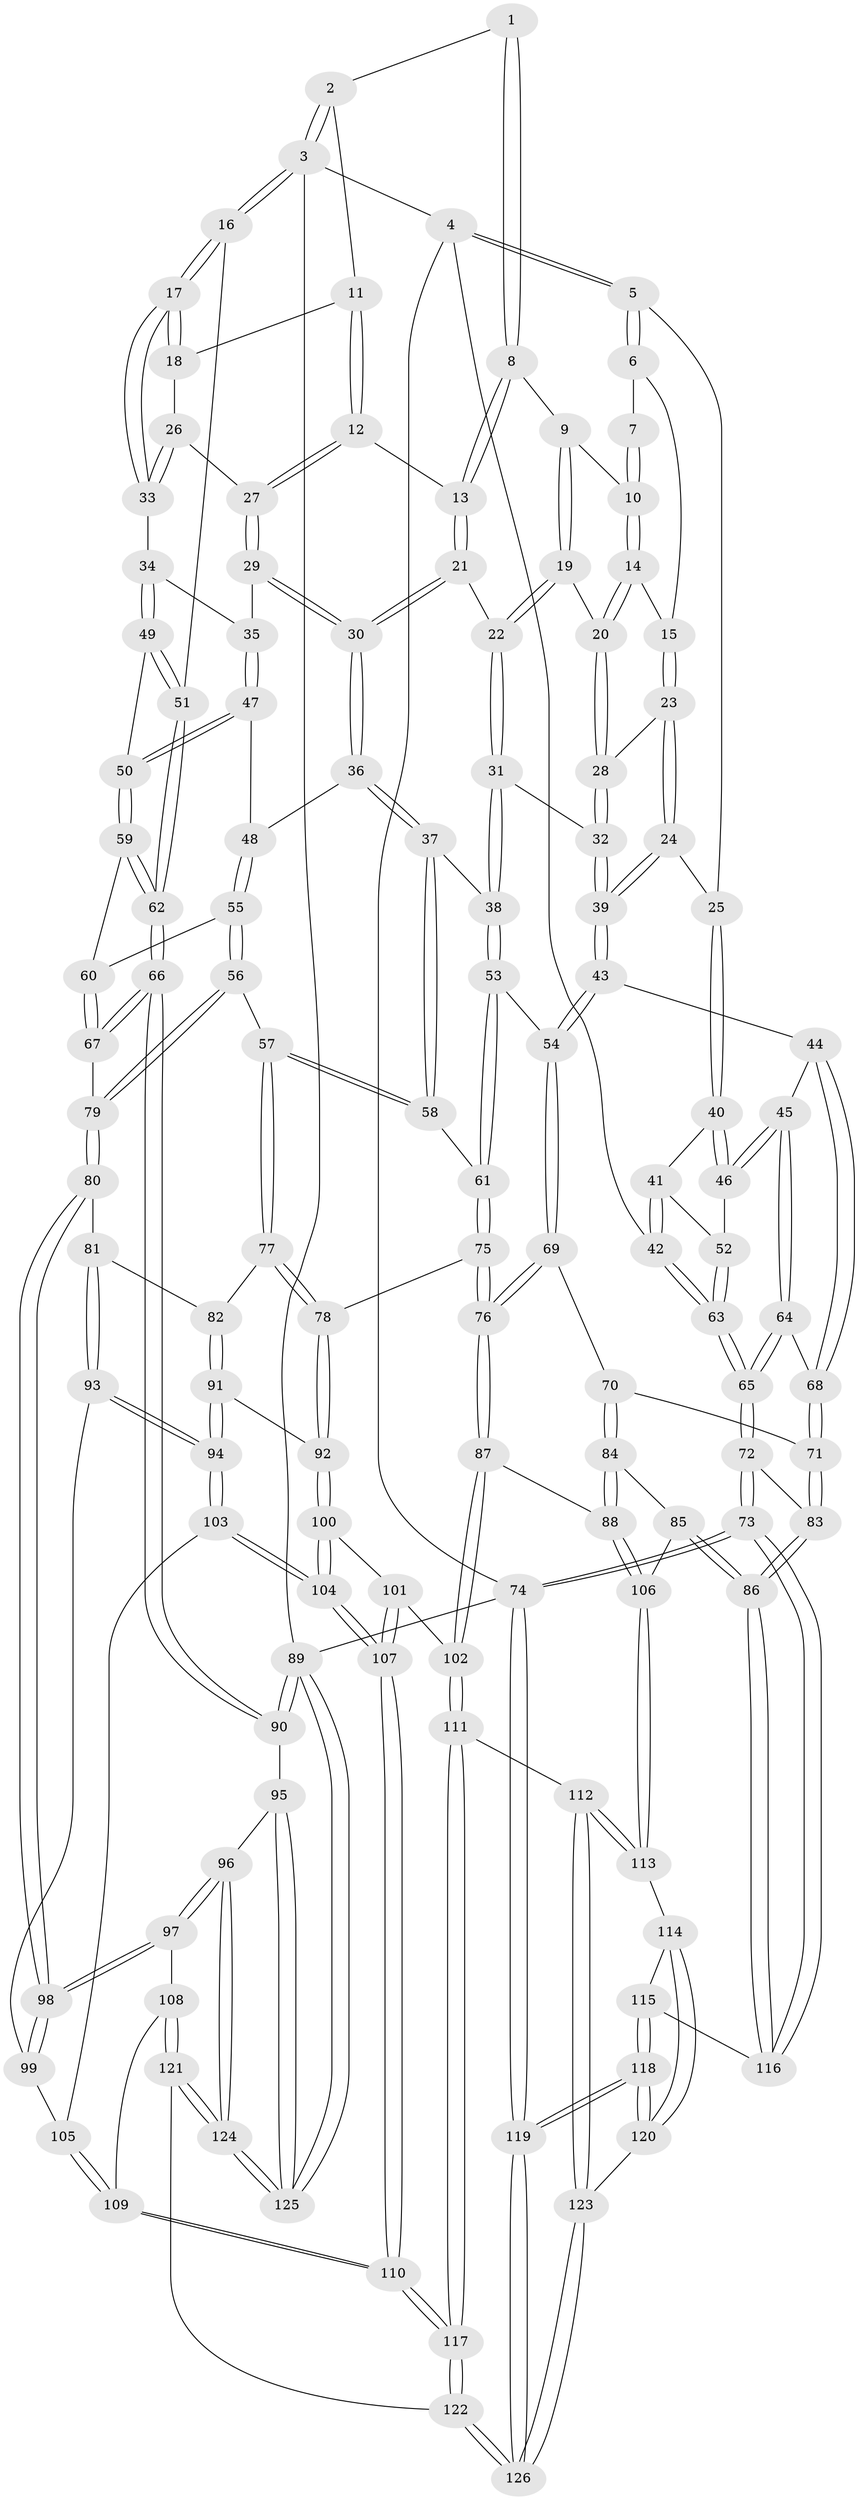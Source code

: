 // Generated by graph-tools (version 1.1) at 2025/38/03/09/25 02:38:37]
// undirected, 126 vertices, 312 edges
graph export_dot {
graph [start="1"]
  node [color=gray90,style=filled];
  1 [pos="+0.6559882698667453+0"];
  2 [pos="+0.8099211836986931+0"];
  3 [pos="+1+0"];
  4 [pos="+0+0"];
  5 [pos="+0+0"];
  6 [pos="+0.2370219023091068+0"];
  7 [pos="+0.4786614694926718+0"];
  8 [pos="+0.6057060208560267+0.036847325580649536"];
  9 [pos="+0.5779123304870905+0.05398631350369187"];
  10 [pos="+0.47212096015054417+0.07570006041985937"];
  11 [pos="+0.7997530526539376+0.058047936038359955"];
  12 [pos="+0.6839689642502936+0.1254533014287804"];
  13 [pos="+0.6469498202593322+0.09882225628700918"];
  14 [pos="+0.4363627220661808+0.09510285354685537"];
  15 [pos="+0.36203979053617824+0.05169086618059302"];
  16 [pos="+1+0.17974019021848908"];
  17 [pos="+1+0.1805661315552188"];
  18 [pos="+0.82114913292124+0.09391585440706389"];
  19 [pos="+0.5282994123625548+0.1915945460437864"];
  20 [pos="+0.44713823477682446+0.1576479581016076"];
  21 [pos="+0.5741039543427259+0.20984892511450837"];
  22 [pos="+0.539989282863389+0.2067591362548279"];
  23 [pos="+0.2869391728252228+0.17025734467569464"];
  24 [pos="+0.25096180909539845+0.18684544610299986"];
  25 [pos="+0.24463877244837529+0.18763238634452295"];
  26 [pos="+0.7925394657382803+0.1924508032325387"];
  27 [pos="+0.70247002322381+0.17296901195168277"];
  28 [pos="+0.4046762605307176+0.21456130949007532"];
  29 [pos="+0.6743754341050757+0.22873452464544122"];
  30 [pos="+0.6353880206037921+0.25197665181975937"];
  31 [pos="+0.49964353089738606+0.29720258744549255"];
  32 [pos="+0.40666133227194856+0.24083430425648772"];
  33 [pos="+0.8261034648343298+0.2377559963352216"];
  34 [pos="+0.8160445450075869+0.2591782951819057"];
  35 [pos="+0.7185006002886738+0.26619896916162306"];
  36 [pos="+0.6269237358296655+0.30297291465002146"];
  37 [pos="+0.5563049552223062+0.35384812988201214"];
  38 [pos="+0.5049409075466698+0.3179727926832148"];
  39 [pos="+0.35680560063568445+0.30756075538613153"];
  40 [pos="+0.1875995544094632+0.25375035620056485"];
  41 [pos="+0.15232858766555168+0.24422309176897194"];
  42 [pos="+0+0"];
  43 [pos="+0.33876348189300565+0.4012408032323047"];
  44 [pos="+0.24311152352278115+0.40055279347357853"];
  45 [pos="+0.21845817261886405+0.3781193854212272"];
  46 [pos="+0.20906653511384077+0.35942618059131204"];
  47 [pos="+0.7188389937083345+0.33935011747128"];
  48 [pos="+0.6888815619638786+0.34658164083998344"];
  49 [pos="+0.8102595086877097+0.3205439189824465"];
  50 [pos="+0.7926409105153667+0.35746227985073326"];
  51 [pos="+1+0.3686415771672657"];
  52 [pos="+0+0.33847101650979705"];
  53 [pos="+0.3571180310920499+0.41079744553580066"];
  54 [pos="+0.35123578828582047+0.40920351231812035"];
  55 [pos="+0.6528077273974225+0.46898240478611775"];
  56 [pos="+0.6496669862350373+0.47118368781516656"];
  57 [pos="+0.6151846898646802+0.48715401418231286"];
  58 [pos="+0.5701651525323034+0.448329919211861"];
  59 [pos="+0.8061154046777022+0.4114209978906581"];
  60 [pos="+0.7843609277104586+0.4444812800106555"];
  61 [pos="+0.4298074656678469+0.46984911605730806"];
  62 [pos="+1+0.45939872869739307"];
  63 [pos="+0+0.38950347167750715"];
  64 [pos="+0+0.4711745513233041"];
  65 [pos="+0+0.4557517303575213"];
  66 [pos="+1+0.5294679308581804"];
  67 [pos="+0.8204059249039154+0.5787851172199621"];
  68 [pos="+0.18373811479987426+0.5570946852117825"];
  69 [pos="+0.3167403255806913+0.5835553046415194"];
  70 [pos="+0.25143890676360703+0.5945956135094695"];
  71 [pos="+0.18428903875524563+0.5589456352349925"];
  72 [pos="+0+0.5716583839390507"];
  73 [pos="+0+0.6855378471682062"];
  74 [pos="+0+1"];
  75 [pos="+0.43846937026070504+0.6040290491107079"];
  76 [pos="+0.4098404716985697+0.6270726155602128"];
  77 [pos="+0.6127603383017426+0.517571619789018"];
  78 [pos="+0.49740140460302723+0.609084406833971"];
  79 [pos="+0.8101916160641742+0.5889127173222318"];
  80 [pos="+0.8019297297342226+0.6007543364014245"];
  81 [pos="+0.7479442170030058+0.613539826217367"];
  82 [pos="+0.6595246674398257+0.6033521486985783"];
  83 [pos="+0.15742244888983706+0.6040273809630511"];
  84 [pos="+0.26477180031532854+0.674508018735932"];
  85 [pos="+0.1734186713675608+0.7125973541491429"];
  86 [pos="+0.10446561567213114+0.727022697539306"];
  87 [pos="+0.3942676130237215+0.6970465630803041"];
  88 [pos="+0.298153684467372+0.7142980706891727"];
  89 [pos="+1+1"];
  90 [pos="+1+0.7265335547662264"];
  91 [pos="+0.6501988304252191+0.6264916925912378"];
  92 [pos="+0.5390327221322629+0.664004275610149"];
  93 [pos="+0.7282176766321723+0.6847218065685796"];
  94 [pos="+0.6499674154689239+0.6968687773329262"];
  95 [pos="+0.9313752874282739+0.8098665040637576"];
  96 [pos="+0.896885728012422+0.8155721824890538"];
  97 [pos="+0.8682857269415237+0.8058222609667147"];
  98 [pos="+0.832686474980452+0.7382512450149131"];
  99 [pos="+0.735835641987602+0.7074824610229372"];
  100 [pos="+0.5411213855827979+0.6773584956830464"];
  101 [pos="+0.504066854454793+0.731570697185518"];
  102 [pos="+0.40677996735861605+0.7216934379011094"];
  103 [pos="+0.6438475933776935+0.7213795058584203"];
  104 [pos="+0.6186176807800262+0.7404292151453896"];
  105 [pos="+0.6965214113406308+0.7432440824306624"];
  106 [pos="+0.2838318775376763+0.7414959183606474"];
  107 [pos="+0.5735473843776926+0.8546619892129136"];
  108 [pos="+0.7944050730055215+0.824886692201131"];
  109 [pos="+0.7529839401091915+0.8175626394638186"];
  110 [pos="+0.5722908405897191+0.8744890385663907"];
  111 [pos="+0.4068520588433155+0.8463932744626141"];
  112 [pos="+0.28282066622977564+0.8725568807767266"];
  113 [pos="+0.2537854891236692+0.8444754668284745"];
  114 [pos="+0.1524155823677653+0.8194403784932499"];
  115 [pos="+0.09746464404532376+0.7846928219317283"];
  116 [pos="+0.07879133514040927+0.7572045695869171"];
  117 [pos="+0.5426467829030316+0.9305201338313892"];
  118 [pos="+0+1"];
  119 [pos="+0+1"];
  120 [pos="+0.14419964166944996+0.9593169230178933"];
  121 [pos="+0.6152975368799749+1"];
  122 [pos="+0.5806577266358398+1"];
  123 [pos="+0.277956961060421+0.9169390904414256"];
  124 [pos="+0.7794937589459758+1"];
  125 [pos="+1+1"];
  126 [pos="+0.31065686623770156+1"];
  1 -- 2;
  1 -- 8;
  1 -- 8;
  2 -- 3;
  2 -- 3;
  2 -- 11;
  3 -- 4;
  3 -- 16;
  3 -- 16;
  3 -- 89;
  4 -- 5;
  4 -- 5;
  4 -- 42;
  4 -- 74;
  5 -- 6;
  5 -- 6;
  5 -- 25;
  6 -- 7;
  6 -- 15;
  7 -- 10;
  7 -- 10;
  8 -- 9;
  8 -- 13;
  8 -- 13;
  9 -- 10;
  9 -- 19;
  9 -- 19;
  10 -- 14;
  10 -- 14;
  11 -- 12;
  11 -- 12;
  11 -- 18;
  12 -- 13;
  12 -- 27;
  12 -- 27;
  13 -- 21;
  13 -- 21;
  14 -- 15;
  14 -- 20;
  14 -- 20;
  15 -- 23;
  15 -- 23;
  16 -- 17;
  16 -- 17;
  16 -- 51;
  17 -- 18;
  17 -- 18;
  17 -- 33;
  17 -- 33;
  18 -- 26;
  19 -- 20;
  19 -- 22;
  19 -- 22;
  20 -- 28;
  20 -- 28;
  21 -- 22;
  21 -- 30;
  21 -- 30;
  22 -- 31;
  22 -- 31;
  23 -- 24;
  23 -- 24;
  23 -- 28;
  24 -- 25;
  24 -- 39;
  24 -- 39;
  25 -- 40;
  25 -- 40;
  26 -- 27;
  26 -- 33;
  26 -- 33;
  27 -- 29;
  27 -- 29;
  28 -- 32;
  28 -- 32;
  29 -- 30;
  29 -- 30;
  29 -- 35;
  30 -- 36;
  30 -- 36;
  31 -- 32;
  31 -- 38;
  31 -- 38;
  32 -- 39;
  32 -- 39;
  33 -- 34;
  34 -- 35;
  34 -- 49;
  34 -- 49;
  35 -- 47;
  35 -- 47;
  36 -- 37;
  36 -- 37;
  36 -- 48;
  37 -- 38;
  37 -- 58;
  37 -- 58;
  38 -- 53;
  38 -- 53;
  39 -- 43;
  39 -- 43;
  40 -- 41;
  40 -- 46;
  40 -- 46;
  41 -- 42;
  41 -- 42;
  41 -- 52;
  42 -- 63;
  42 -- 63;
  43 -- 44;
  43 -- 54;
  43 -- 54;
  44 -- 45;
  44 -- 68;
  44 -- 68;
  45 -- 46;
  45 -- 46;
  45 -- 64;
  45 -- 64;
  46 -- 52;
  47 -- 48;
  47 -- 50;
  47 -- 50;
  48 -- 55;
  48 -- 55;
  49 -- 50;
  49 -- 51;
  49 -- 51;
  50 -- 59;
  50 -- 59;
  51 -- 62;
  51 -- 62;
  52 -- 63;
  52 -- 63;
  53 -- 54;
  53 -- 61;
  53 -- 61;
  54 -- 69;
  54 -- 69;
  55 -- 56;
  55 -- 56;
  55 -- 60;
  56 -- 57;
  56 -- 79;
  56 -- 79;
  57 -- 58;
  57 -- 58;
  57 -- 77;
  57 -- 77;
  58 -- 61;
  59 -- 60;
  59 -- 62;
  59 -- 62;
  60 -- 67;
  60 -- 67;
  61 -- 75;
  61 -- 75;
  62 -- 66;
  62 -- 66;
  63 -- 65;
  63 -- 65;
  64 -- 65;
  64 -- 65;
  64 -- 68;
  65 -- 72;
  65 -- 72;
  66 -- 67;
  66 -- 67;
  66 -- 90;
  66 -- 90;
  67 -- 79;
  68 -- 71;
  68 -- 71;
  69 -- 70;
  69 -- 76;
  69 -- 76;
  70 -- 71;
  70 -- 84;
  70 -- 84;
  71 -- 83;
  71 -- 83;
  72 -- 73;
  72 -- 73;
  72 -- 83;
  73 -- 74;
  73 -- 74;
  73 -- 116;
  73 -- 116;
  74 -- 119;
  74 -- 119;
  74 -- 89;
  75 -- 76;
  75 -- 76;
  75 -- 78;
  76 -- 87;
  76 -- 87;
  77 -- 78;
  77 -- 78;
  77 -- 82;
  78 -- 92;
  78 -- 92;
  79 -- 80;
  79 -- 80;
  80 -- 81;
  80 -- 98;
  80 -- 98;
  81 -- 82;
  81 -- 93;
  81 -- 93;
  82 -- 91;
  82 -- 91;
  83 -- 86;
  83 -- 86;
  84 -- 85;
  84 -- 88;
  84 -- 88;
  85 -- 86;
  85 -- 86;
  85 -- 106;
  86 -- 116;
  86 -- 116;
  87 -- 88;
  87 -- 102;
  87 -- 102;
  88 -- 106;
  88 -- 106;
  89 -- 90;
  89 -- 90;
  89 -- 125;
  89 -- 125;
  90 -- 95;
  91 -- 92;
  91 -- 94;
  91 -- 94;
  92 -- 100;
  92 -- 100;
  93 -- 94;
  93 -- 94;
  93 -- 99;
  94 -- 103;
  94 -- 103;
  95 -- 96;
  95 -- 125;
  95 -- 125;
  96 -- 97;
  96 -- 97;
  96 -- 124;
  96 -- 124;
  97 -- 98;
  97 -- 98;
  97 -- 108;
  98 -- 99;
  98 -- 99;
  99 -- 105;
  100 -- 101;
  100 -- 104;
  100 -- 104;
  101 -- 102;
  101 -- 107;
  101 -- 107;
  102 -- 111;
  102 -- 111;
  103 -- 104;
  103 -- 104;
  103 -- 105;
  104 -- 107;
  104 -- 107;
  105 -- 109;
  105 -- 109;
  106 -- 113;
  106 -- 113;
  107 -- 110;
  107 -- 110;
  108 -- 109;
  108 -- 121;
  108 -- 121;
  109 -- 110;
  109 -- 110;
  110 -- 117;
  110 -- 117;
  111 -- 112;
  111 -- 117;
  111 -- 117;
  112 -- 113;
  112 -- 113;
  112 -- 123;
  112 -- 123;
  113 -- 114;
  114 -- 115;
  114 -- 120;
  114 -- 120;
  115 -- 116;
  115 -- 118;
  115 -- 118;
  117 -- 122;
  117 -- 122;
  118 -- 119;
  118 -- 119;
  118 -- 120;
  118 -- 120;
  119 -- 126;
  119 -- 126;
  120 -- 123;
  121 -- 122;
  121 -- 124;
  121 -- 124;
  122 -- 126;
  122 -- 126;
  123 -- 126;
  123 -- 126;
  124 -- 125;
  124 -- 125;
}
